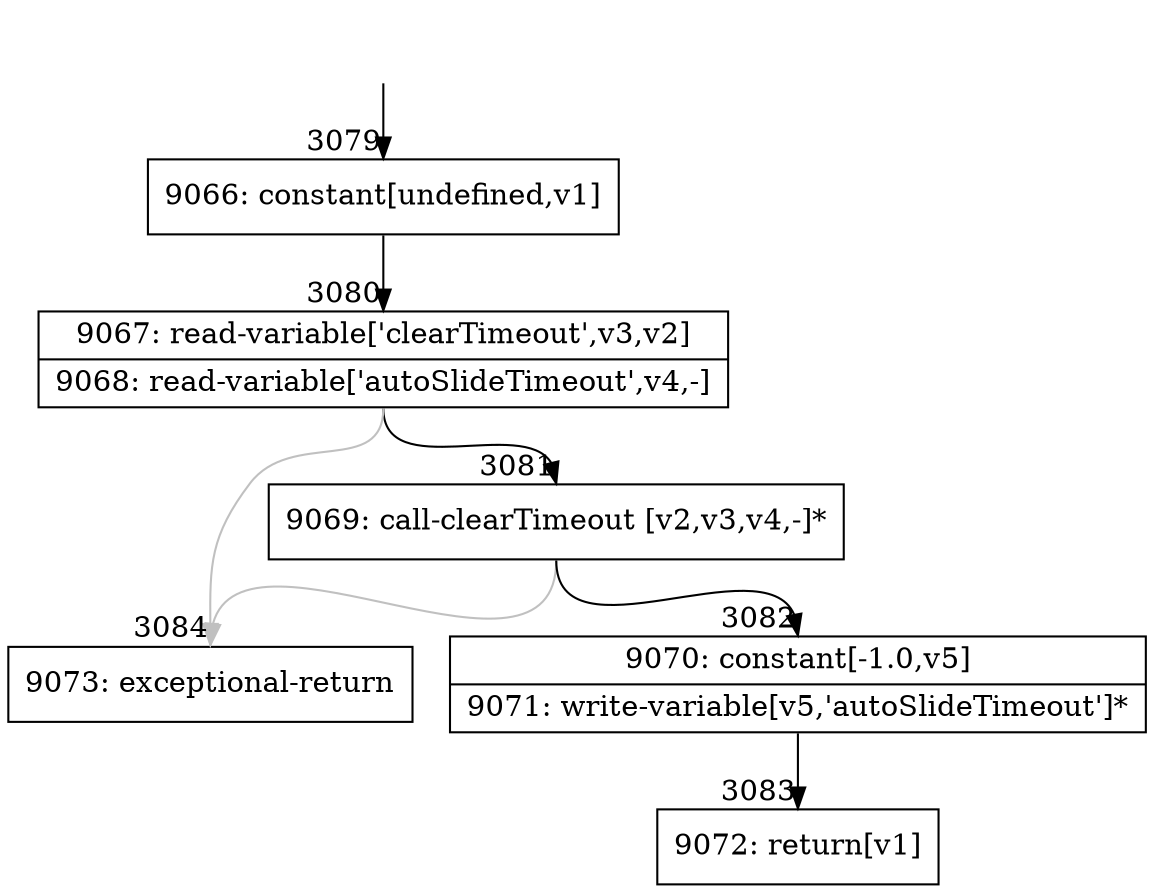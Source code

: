 digraph {
rankdir="TD"
BB_entry184[shape=none,label=""];
BB_entry184 -> BB3079 [tailport=s, headport=n, headlabel="    3079"]
BB3079 [shape=record label="{9066: constant[undefined,v1]}" ] 
BB3079 -> BB3080 [tailport=s, headport=n, headlabel="      3080"]
BB3080 [shape=record label="{9067: read-variable['clearTimeout',v3,v2]|9068: read-variable['autoSlideTimeout',v4,-]}" ] 
BB3080 -> BB3081 [tailport=s, headport=n, headlabel="      3081"]
BB3080 -> BB3084 [tailport=s, headport=n, color=gray, headlabel="      3084"]
BB3081 [shape=record label="{9069: call-clearTimeout [v2,v3,v4,-]*}" ] 
BB3081 -> BB3082 [tailport=s, headport=n, headlabel="      3082"]
BB3081 -> BB3084 [tailport=s, headport=n, color=gray]
BB3082 [shape=record label="{9070: constant[-1.0,v5]|9071: write-variable[v5,'autoSlideTimeout']*}" ] 
BB3082 -> BB3083 [tailport=s, headport=n, headlabel="      3083"]
BB3083 [shape=record label="{9072: return[v1]}" ] 
BB3084 [shape=record label="{9073: exceptional-return}" ] 
//#$~ 3574
}
